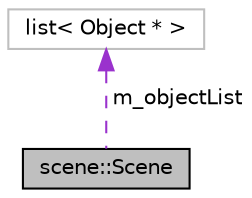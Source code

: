 digraph "scene::Scene"
{
 // LATEX_PDF_SIZE
  edge [fontname="Helvetica",fontsize="10",labelfontname="Helvetica",labelfontsize="10"];
  node [fontname="Helvetica",fontsize="10",shape=record];
  Node1 [label="scene::Scene",height=0.2,width=0.4,color="black", fillcolor="grey75", style="filled", fontcolor="black",tooltip="シーンの親クラス"];
  Node2 -> Node1 [dir="back",color="darkorchid3",fontsize="10",style="dashed",label=" m_objectList" ,fontname="Helvetica"];
  Node2 [label="list\< Object * \>",height=0.2,width=0.4,color="grey75", fillcolor="white", style="filled",tooltip=" "];
}
